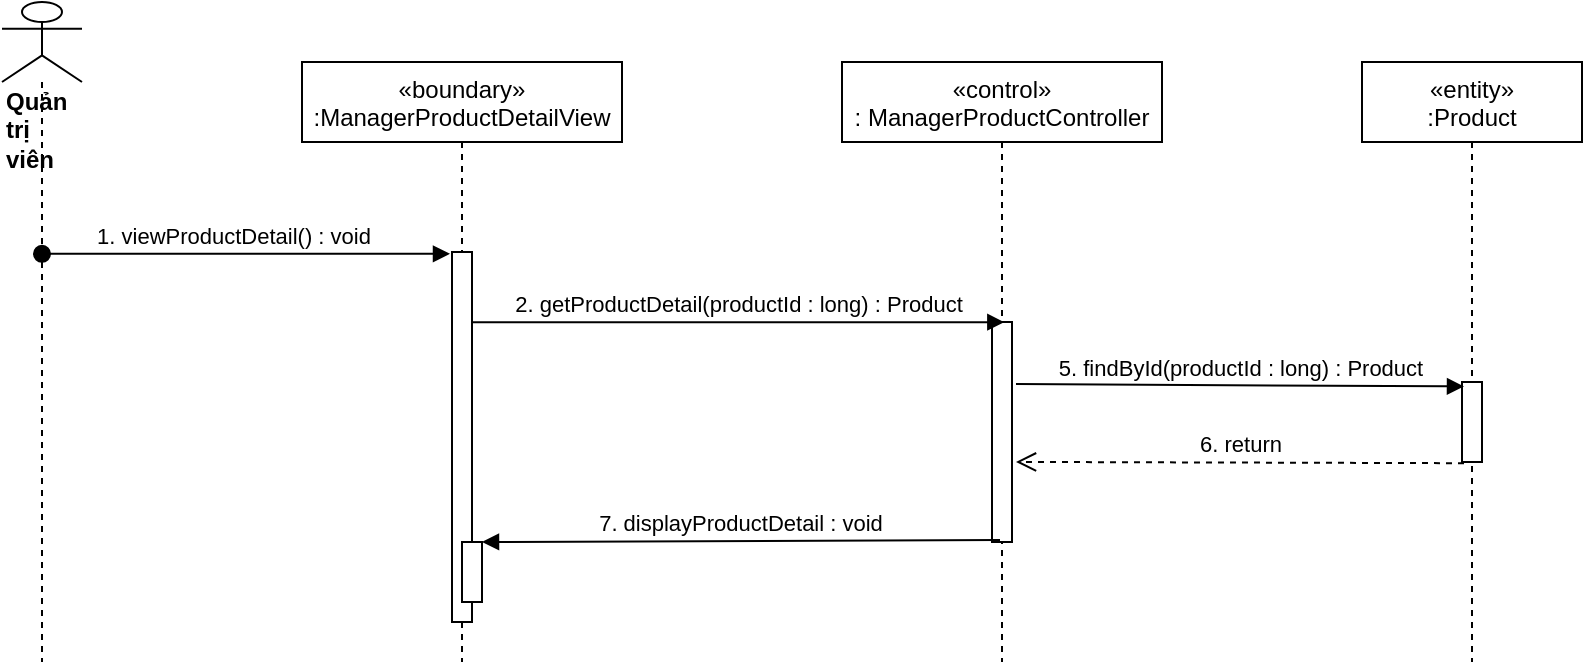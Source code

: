 <mxfile version="14.7.0" type="device"><diagram id="kgpKYQtTHZ0yAKxKKP6v" name="Page-1"><mxGraphModel dx="1108" dy="425" grid="1" gridSize="10" guides="1" tooltips="1" connect="1" arrows="1" fold="1" page="1" pageScale="1" pageWidth="850" pageHeight="1100" math="0" shadow="0"><root><mxCell id="0"/><mxCell id="1" parent="0"/><mxCell id="UL_AgkYSZ1idw940wSgN-1" value="«boundary»&#10;:ManagerProductDetailView" style="shape=umlLifeline;perimeter=lifelinePerimeter;container=1;collapsible=0;recursiveResize=0;rounded=0;shadow=0;strokeWidth=1;" parent="1" vertex="1"><mxGeometry x="250" y="80" width="160" height="300" as="geometry"/></mxCell><mxCell id="UL_AgkYSZ1idw940wSgN-2" value="" style="points=[];perimeter=orthogonalPerimeter;rounded=0;shadow=0;strokeWidth=1;" parent="UL_AgkYSZ1idw940wSgN-1" vertex="1"><mxGeometry x="75" y="95" width="10" height="185" as="geometry"/></mxCell><mxCell id="UL_AgkYSZ1idw940wSgN-3" value="" style="html=1;points=[];perimeter=orthogonalPerimeter;" parent="UL_AgkYSZ1idw940wSgN-1" vertex="1"><mxGeometry x="80" y="240" width="10" height="30" as="geometry"/></mxCell><mxCell id="UL_AgkYSZ1idw940wSgN-4" value="«control»&#10;: ManagerProductController" style="shape=umlLifeline;perimeter=lifelinePerimeter;container=1;collapsible=0;recursiveResize=0;rounded=0;shadow=0;strokeWidth=1;" parent="1" vertex="1"><mxGeometry x="520" y="80" width="160" height="300" as="geometry"/></mxCell><mxCell id="UL_AgkYSZ1idw940wSgN-5" value="" style="points=[];perimeter=orthogonalPerimeter;rounded=0;shadow=0;strokeWidth=1;" parent="UL_AgkYSZ1idw940wSgN-4" vertex="1"><mxGeometry x="75" y="130" width="10" height="110" as="geometry"/></mxCell><mxCell id="UL_AgkYSZ1idw940wSgN-6" value="&lt;div&gt;&lt;b&gt;Quản trị viên&lt;/b&gt;&lt;/div&gt;" style="shape=umlLifeline;participant=umlActor;perimeter=lifelinePerimeter;whiteSpace=wrap;html=1;container=1;collapsible=0;recursiveResize=0;verticalAlign=top;spacingTop=36;outlineConnect=0;align=left;size=40;" parent="1" vertex="1"><mxGeometry x="100" y="50" width="40" height="330" as="geometry"/></mxCell><mxCell id="UL_AgkYSZ1idw940wSgN-7" value="1. viewProductDetail() : void" style="verticalAlign=bottom;startArrow=oval;endArrow=block;startSize=8;shadow=0;strokeWidth=1;entryX=-0.1;entryY=0.005;entryDx=0;entryDy=0;entryPerimeter=0;" parent="1" source="UL_AgkYSZ1idw940wSgN-6" target="UL_AgkYSZ1idw940wSgN-2" edge="1"><mxGeometry x="-0.06" relative="1" as="geometry"><mxPoint x="100" y="170" as="sourcePoint"/><mxPoint as="offset"/><mxPoint x="270.4" y="160.36" as="targetPoint"/></mxGeometry></mxCell><mxCell id="UL_AgkYSZ1idw940wSgN-10" value="2. getProductDetail(productId : long) : Product" style="html=1;verticalAlign=bottom;endArrow=block;entryX=0.617;entryY=0.001;entryDx=0;entryDy=0;entryPerimeter=0;" parent="1" source="UL_AgkYSZ1idw940wSgN-2" target="UL_AgkYSZ1idw940wSgN-5" edge="1"><mxGeometry width="80" relative="1" as="geometry"><mxPoint x="320" y="248" as="sourcePoint"/><mxPoint x="500" y="210" as="targetPoint"/></mxGeometry></mxCell><mxCell id="UL_AgkYSZ1idw940wSgN-14" value="7. displayProductDetail : void" style="verticalAlign=bottom;endArrow=block;shadow=0;strokeWidth=1;exitX=0.4;exitY=0.991;exitDx=0;exitDy=0;exitPerimeter=0;" parent="1" source="UL_AgkYSZ1idw940wSgN-5" target="UL_AgkYSZ1idw940wSgN-3" edge="1"><mxGeometry relative="1" as="geometry"><mxPoint x="550" y="319" as="sourcePoint"/><mxPoint x="340" y="319" as="targetPoint"/></mxGeometry></mxCell><mxCell id="UL_AgkYSZ1idw940wSgN-15" value="«entity»&#10;:Product" style="shape=umlLifeline;perimeter=lifelinePerimeter;container=1;collapsible=0;recursiveResize=0;rounded=0;shadow=0;strokeWidth=1;" parent="1" vertex="1"><mxGeometry x="780" y="80" width="110" height="300" as="geometry"/></mxCell><mxCell id="UL_AgkYSZ1idw940wSgN-16" value="" style="points=[];perimeter=orthogonalPerimeter;rounded=0;shadow=0;strokeWidth=1;" parent="UL_AgkYSZ1idw940wSgN-15" vertex="1"><mxGeometry x="50" y="160" width="10" height="40" as="geometry"/></mxCell><mxCell id="UL_AgkYSZ1idw940wSgN-17" value="5. findById(productId : long) : Product" style="html=1;verticalAlign=bottom;endArrow=block;entryX=0.1;entryY=0.055;entryDx=0;entryDy=0;entryPerimeter=0;exitX=1.2;exitY=0.282;exitDx=0;exitDy=0;exitPerimeter=0;" parent="1" source="UL_AgkYSZ1idw940wSgN-5" target="UL_AgkYSZ1idw940wSgN-16" edge="1"><mxGeometry width="80" relative="1" as="geometry"><mxPoint x="590" y="242" as="sourcePoint"/><mxPoint x="1010" y="239" as="targetPoint"/></mxGeometry></mxCell><mxCell id="UL_AgkYSZ1idw940wSgN-18" value="6. return" style="html=1;verticalAlign=bottom;endArrow=open;dashed=1;endSize=8;exitX=0.1;exitY=1.015;exitDx=0;exitDy=0;exitPerimeter=0;entryX=1.2;entryY=0.636;entryDx=0;entryDy=0;entryPerimeter=0;" parent="1" source="UL_AgkYSZ1idw940wSgN-16" target="UL_AgkYSZ1idw940wSgN-5" edge="1"><mxGeometry relative="1" as="geometry"><mxPoint x="790" y="300" as="sourcePoint"/><mxPoint x="579" y="281" as="targetPoint"/></mxGeometry></mxCell></root></mxGraphModel></diagram></mxfile>